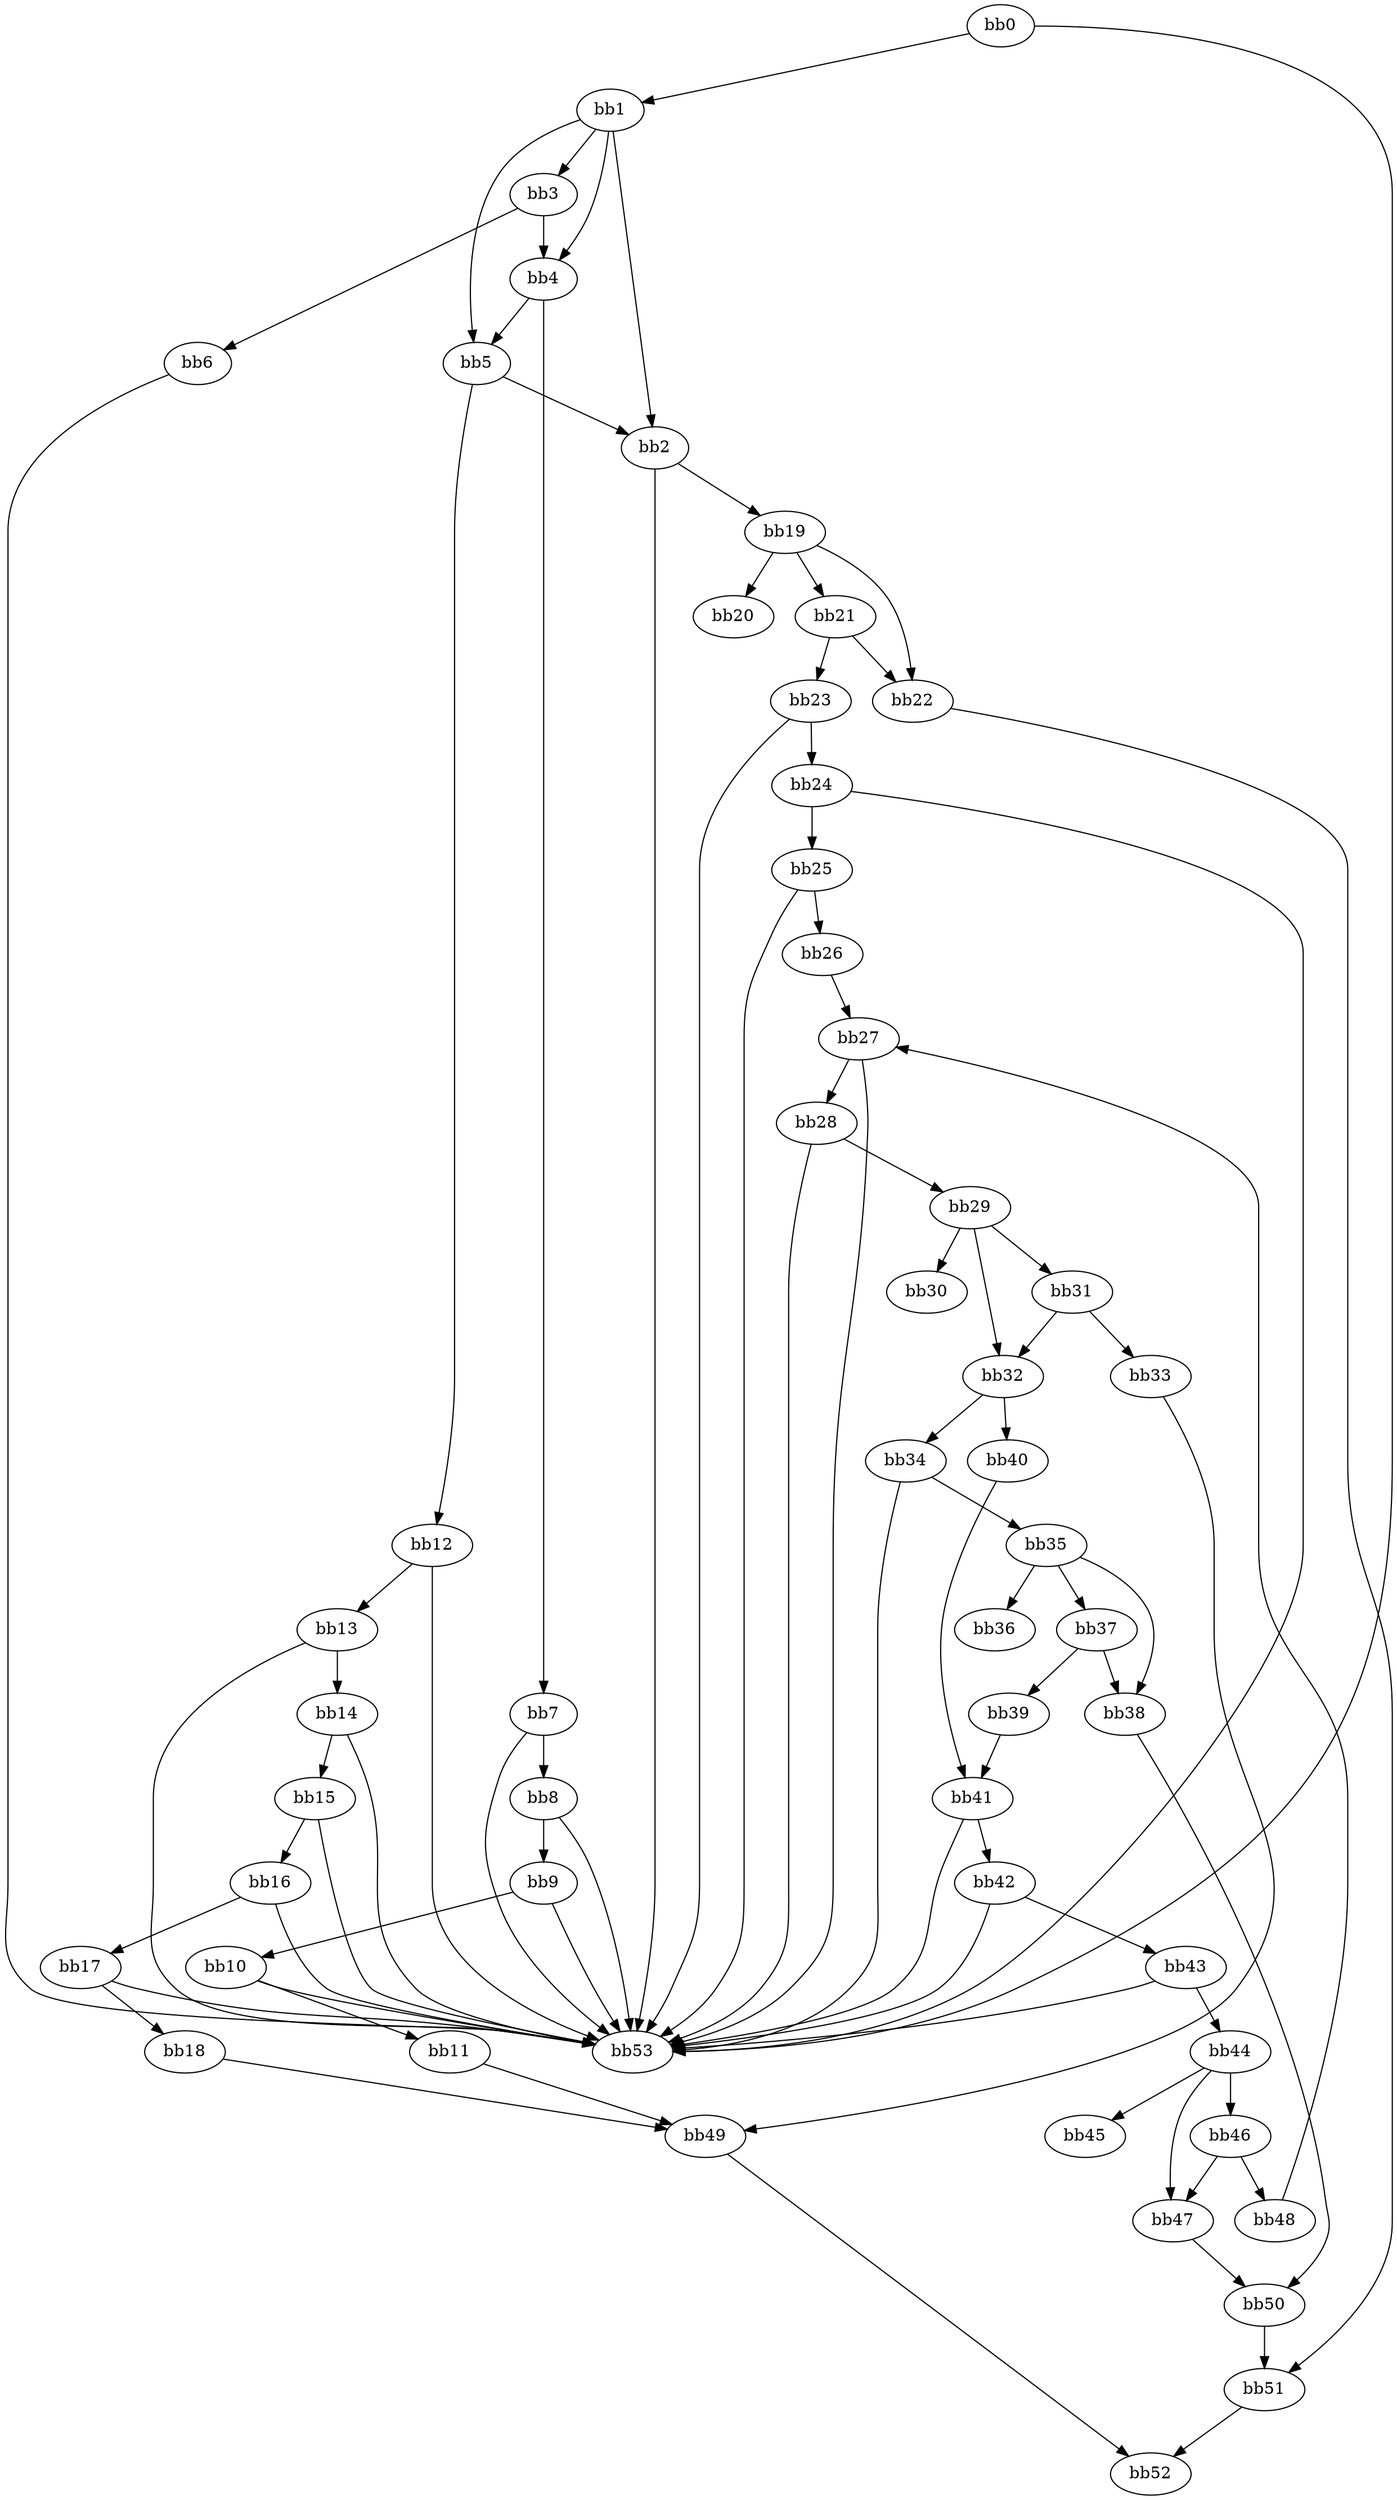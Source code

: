 digraph {
    0 [ label = "bb0\l" ]
    1 [ label = "bb1\l" ]
    2 [ label = "bb2\l" ]
    3 [ label = "bb3\l" ]
    4 [ label = "bb4\l" ]
    5 [ label = "bb5\l" ]
    6 [ label = "bb6\l" ]
    7 [ label = "bb7\l" ]
    8 [ label = "bb8\l" ]
    9 [ label = "bb9\l" ]
    10 [ label = "bb10\l" ]
    11 [ label = "bb11\l" ]
    12 [ label = "bb12\l" ]
    13 [ label = "bb13\l" ]
    14 [ label = "bb14\l" ]
    15 [ label = "bb15\l" ]
    16 [ label = "bb16\l" ]
    17 [ label = "bb17\l" ]
    18 [ label = "bb18\l" ]
    19 [ label = "bb19\l" ]
    20 [ label = "bb20\l" ]
    21 [ label = "bb21\l" ]
    22 [ label = "bb22\l" ]
    23 [ label = "bb23\l" ]
    24 [ label = "bb24\l" ]
    25 [ label = "bb25\l" ]
    26 [ label = "bb26\l" ]
    27 [ label = "bb27\l" ]
    28 [ label = "bb28\l" ]
    29 [ label = "bb29\l" ]
    30 [ label = "bb30\l" ]
    31 [ label = "bb31\l" ]
    32 [ label = "bb32\l" ]
    33 [ label = "bb33\l" ]
    34 [ label = "bb34\l" ]
    35 [ label = "bb35\l" ]
    36 [ label = "bb36\l" ]
    37 [ label = "bb37\l" ]
    38 [ label = "bb38\l" ]
    39 [ label = "bb39\l" ]
    40 [ label = "bb40\l" ]
    41 [ label = "bb41\l" ]
    42 [ label = "bb42\l" ]
    43 [ label = "bb43\l" ]
    44 [ label = "bb44\l" ]
    45 [ label = "bb45\l" ]
    46 [ label = "bb46\l" ]
    47 [ label = "bb47\l" ]
    48 [ label = "bb48\l" ]
    49 [ label = "bb49\l" ]
    50 [ label = "bb50\l" ]
    51 [ label = "bb51\l" ]
    52 [ label = "bb52\l" ]
    53 [ label = "bb53\l" ]
    0 -> 1 [ ]
    0 -> 53 [ ]
    1 -> 2 [ ]
    1 -> 3 [ ]
    1 -> 4 [ ]
    1 -> 5 [ ]
    2 -> 19 [ ]
    2 -> 53 [ ]
    3 -> 4 [ ]
    3 -> 6 [ ]
    4 -> 5 [ ]
    4 -> 7 [ ]
    5 -> 2 [ ]
    5 -> 12 [ ]
    6 -> 53 [ ]
    7 -> 8 [ ]
    7 -> 53 [ ]
    8 -> 9 [ ]
    8 -> 53 [ ]
    9 -> 10 [ ]
    9 -> 53 [ ]
    10 -> 11 [ ]
    10 -> 53 [ ]
    11 -> 49 [ ]
    12 -> 13 [ ]
    12 -> 53 [ ]
    13 -> 14 [ ]
    13 -> 53 [ ]
    14 -> 15 [ ]
    14 -> 53 [ ]
    15 -> 16 [ ]
    15 -> 53 [ ]
    16 -> 17 [ ]
    16 -> 53 [ ]
    17 -> 18 [ ]
    17 -> 53 [ ]
    18 -> 49 [ ]
    19 -> 20 [ ]
    19 -> 21 [ ]
    19 -> 22 [ ]
    21 -> 22 [ ]
    21 -> 23 [ ]
    22 -> 51 [ ]
    23 -> 24 [ ]
    23 -> 53 [ ]
    24 -> 25 [ ]
    24 -> 53 [ ]
    25 -> 26 [ ]
    25 -> 53 [ ]
    26 -> 27 [ ]
    27 -> 28 [ ]
    27 -> 53 [ ]
    28 -> 29 [ ]
    28 -> 53 [ ]
    29 -> 30 [ ]
    29 -> 31 [ ]
    29 -> 32 [ ]
    31 -> 32 [ ]
    31 -> 33 [ ]
    32 -> 34 [ ]
    32 -> 40 [ ]
    33 -> 49 [ ]
    34 -> 35 [ ]
    34 -> 53 [ ]
    35 -> 36 [ ]
    35 -> 37 [ ]
    35 -> 38 [ ]
    37 -> 38 [ ]
    37 -> 39 [ ]
    38 -> 50 [ ]
    39 -> 41 [ ]
    40 -> 41 [ ]
    41 -> 42 [ ]
    41 -> 53 [ ]
    42 -> 43 [ ]
    42 -> 53 [ ]
    43 -> 44 [ ]
    43 -> 53 [ ]
    44 -> 45 [ ]
    44 -> 46 [ ]
    44 -> 47 [ ]
    46 -> 47 [ ]
    46 -> 48 [ ]
    47 -> 50 [ ]
    48 -> 27 [ ]
    49 -> 52 [ ]
    50 -> 51 [ ]
    51 -> 52 [ ]
}

